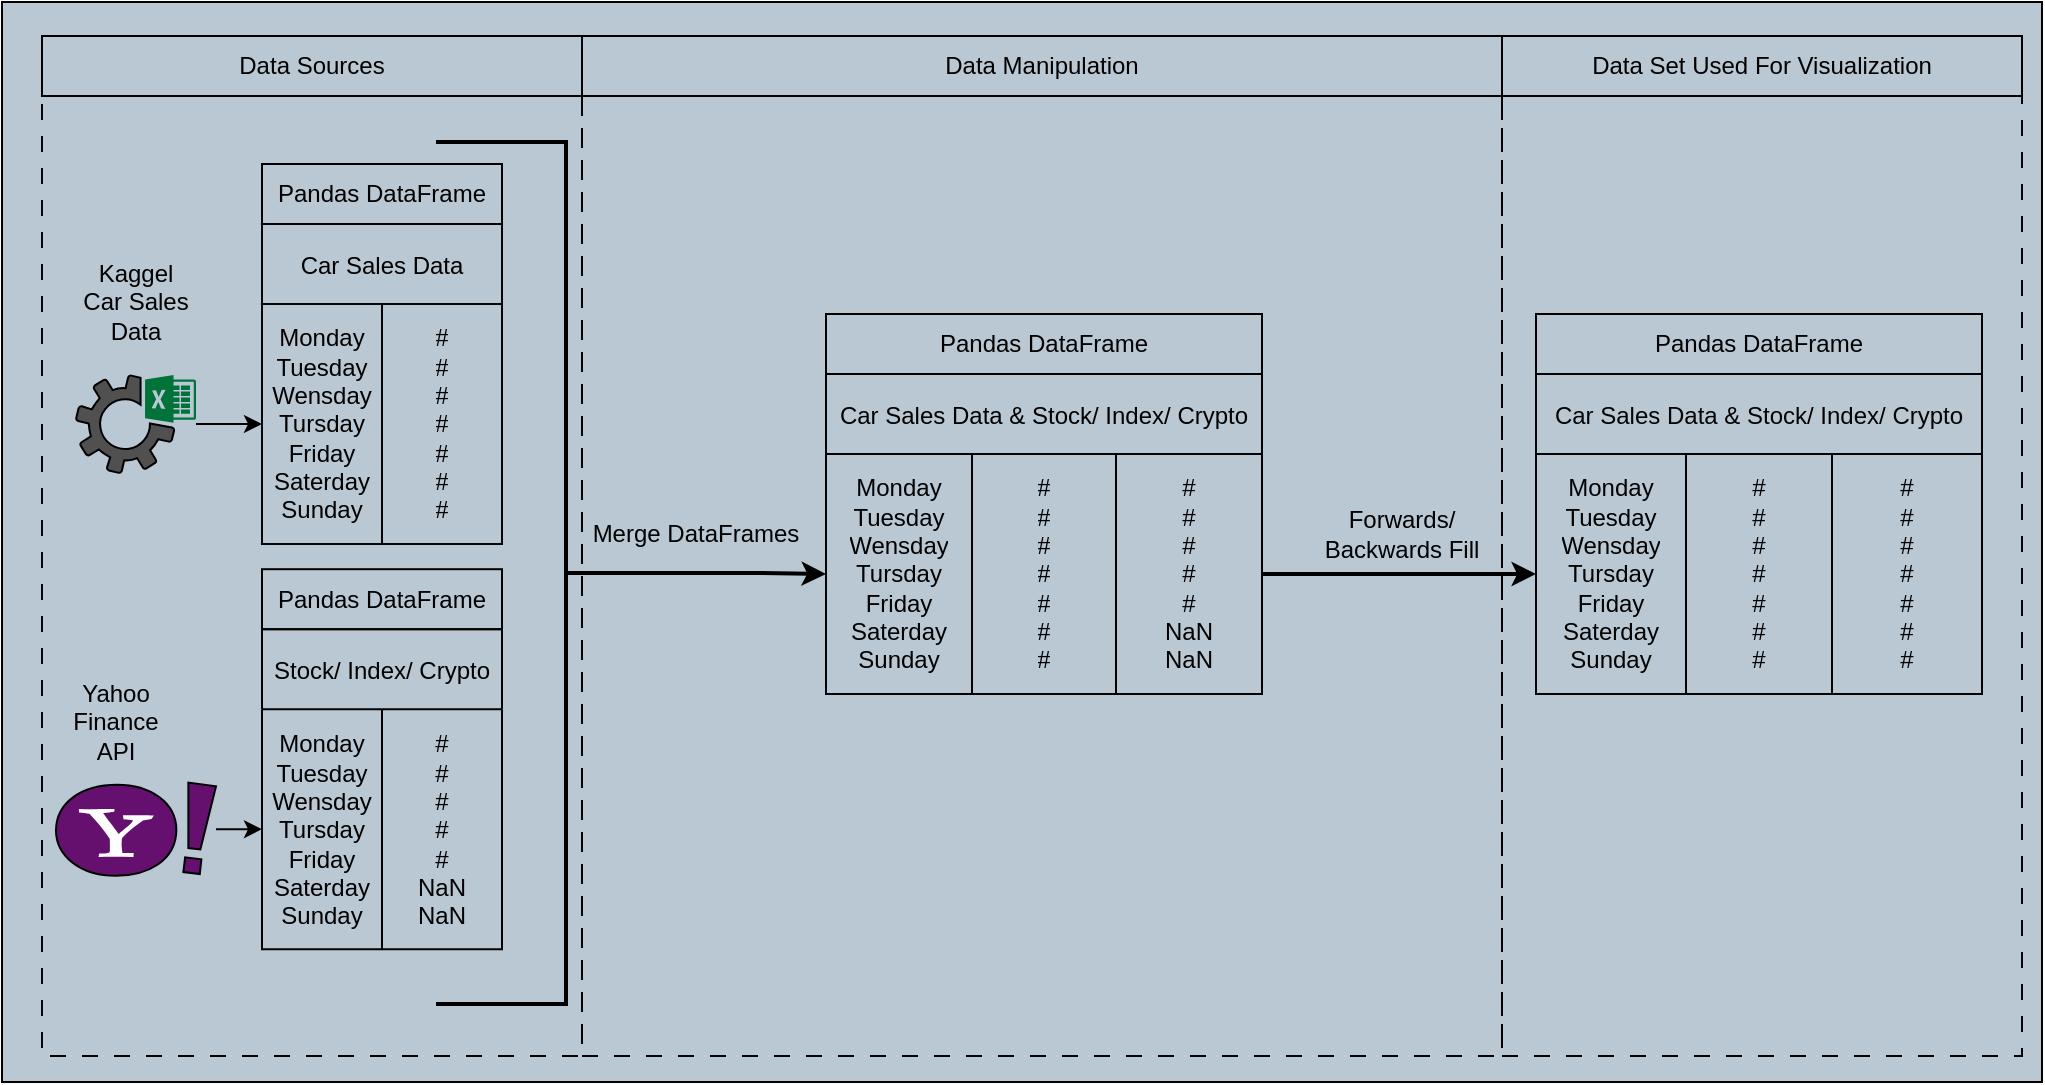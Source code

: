 <mxfile version="21.7.5" type="device" pages="2">
  <diagram id="Ht1M8jgEwFfnCIfOTk4-" name="Page-1">
    <mxGraphModel dx="281" dy="613" grid="1" gridSize="10" guides="1" tooltips="1" connect="1" arrows="1" fold="1" page="1" pageScale="1" pageWidth="1169" pageHeight="827" math="0" shadow="0">
      <root>
        <mxCell id="0" />
        <mxCell id="1" parent="0" />
        <mxCell id="LuKrPJt3-Svc0JRSH_Na-9" value="" style="rounded=0;whiteSpace=wrap;html=1;fillColor=#bac8d3;strokeColor=#000000;fontColor=#000000;" parent="1" vertex="1">
          <mxGeometry x="10" y="170" width="1020" height="540" as="geometry" />
        </mxCell>
        <mxCell id="LuKrPJt3-Svc0JRSH_Na-3" value="" style="rounded=0;whiteSpace=wrap;html=1;fillColor=none;dashed=1;dashPattern=8 8;fontColor=#000000;strokeColor=#000000;shadow=0;" parent="1" vertex="1">
          <mxGeometry x="30" y="217" width="270" height="480" as="geometry" />
        </mxCell>
        <mxCell id="LuKrPJt3-Svc0JRSH_Na-6" value="" style="rounded=0;whiteSpace=wrap;html=1;fillColor=none;dashed=1;dashPattern=8 8;fontColor=#000000;strokeColor=#000000;" parent="1" vertex="1">
          <mxGeometry x="760" y="217" width="260" height="480" as="geometry" />
        </mxCell>
        <mxCell id="LuKrPJt3-Svc0JRSH_Na-5" value="" style="rounded=0;whiteSpace=wrap;html=1;fillColor=none;dashed=1;dashPattern=8 8;fontColor=#000000;strokeColor=#000000;" parent="1" vertex="1">
          <mxGeometry x="300" y="217" width="460" height="480" as="geometry" />
        </mxCell>
        <mxCell id="7HLibCClv18u5HIUKzJE-18" value="Car Sales Data" style="shape=table;startSize=40;container=1;collapsible=0;childLayout=tableLayout;fillColor=#bac8d3;strokeColor=#020405;fontColor=#000000;" parent="1" vertex="1">
          <mxGeometry x="140" y="281" width="120" height="160" as="geometry" />
        </mxCell>
        <mxCell id="7HLibCClv18u5HIUKzJE-22" value="" style="shape=tableRow;horizontal=0;startSize=0;swimlaneHead=0;swimlaneBody=0;strokeColor=#000000;top=0;left=0;bottom=0;right=0;collapsible=0;dropTarget=0;fillColor=none;points=[[0,0.5],[1,0.5]];portConstraint=eastwest;fontColor=#000000;" parent="7HLibCClv18u5HIUKzJE-18" vertex="1">
          <mxGeometry y="40" width="120" height="120" as="geometry" />
        </mxCell>
        <mxCell id="7HLibCClv18u5HIUKzJE-23" value="Monday&lt;br style=&quot;text-align: left;&quot;&gt;&lt;span style=&quot;text-align: left;&quot;&gt;Tuesday&lt;/span&gt;&lt;br style=&quot;text-align: left;&quot;&gt;&lt;span style=&quot;text-align: left;&quot;&gt;Wensday&lt;/span&gt;&lt;br style=&quot;text-align: left;&quot;&gt;&lt;span style=&quot;text-align: left;&quot;&gt;Tursday&lt;/span&gt;&lt;br style=&quot;text-align: left;&quot;&gt;&lt;span style=&quot;text-align: left;&quot;&gt;Friday&lt;/span&gt;&lt;br style=&quot;text-align: left;&quot;&gt;&lt;span style=&quot;text-align: left;&quot;&gt;Saterday&lt;/span&gt;&lt;br style=&quot;text-align: left;&quot;&gt;&lt;span style=&quot;text-align: left;&quot;&gt;Sunday&lt;/span&gt;" style="shape=partialRectangle;html=1;whiteSpace=wrap;connectable=0;strokeColor=#000000;overflow=hidden;fillColor=none;top=0;left=0;bottom=0;right=0;pointerEvents=1;fontColor=#000000;" parent="7HLibCClv18u5HIUKzJE-22" vertex="1">
          <mxGeometry width="60" height="120" as="geometry">
            <mxRectangle width="60" height="120" as="alternateBounds" />
          </mxGeometry>
        </mxCell>
        <mxCell id="7HLibCClv18u5HIUKzJE-24" value="#&lt;br&gt;#&lt;br&gt;#&lt;br&gt;#&lt;br&gt;#&lt;br&gt;#&lt;br&gt;#" style="shape=partialRectangle;html=1;whiteSpace=wrap;connectable=0;strokeColor=#000000;overflow=hidden;fillColor=none;top=0;left=0;bottom=0;right=0;pointerEvents=1;fontColor=#000000;" parent="7HLibCClv18u5HIUKzJE-22" vertex="1">
          <mxGeometry x="60" width="60" height="120" as="geometry">
            <mxRectangle width="60" height="120" as="alternateBounds" />
          </mxGeometry>
        </mxCell>
        <mxCell id="7HLibCClv18u5HIUKzJE-30" style="edgeStyle=orthogonalEdgeStyle;rounded=0;orthogonalLoop=1;jettySize=auto;html=1;entryX=0;entryY=0.5;entryDx=0;entryDy=0;fontColor=#000000;strokeColor=#000000;" parent="1" source="7HLibCClv18u5HIUKzJE-25" target="7HLibCClv18u5HIUKzJE-22" edge="1">
          <mxGeometry relative="1" as="geometry" />
        </mxCell>
        <mxCell id="7HLibCClv18u5HIUKzJE-25" value="" style="sketch=0;pointerEvents=1;shadow=0;dashed=0;html=1;strokeColor=#000000;fillColor=#505050;labelPosition=center;verticalLabelPosition=bottom;verticalAlign=top;outlineConnect=0;align=center;shape=mxgraph.office.services.excel_services;fontColor=#000000;" parent="1" vertex="1">
          <mxGeometry x="47" y="356.5" width="60" height="49" as="geometry" />
        </mxCell>
        <mxCell id="7HLibCClv18u5HIUKzJE-35" style="edgeStyle=orthogonalEdgeStyle;rounded=0;orthogonalLoop=1;jettySize=auto;html=1;entryX=0;entryY=0.5;entryDx=0;entryDy=0;fontColor=#000000;strokeColor=#000000;" parent="1" source="7HLibCClv18u5HIUKzJE-26" target="7HLibCClv18u5HIUKzJE-32" edge="1">
          <mxGeometry relative="1" as="geometry" />
        </mxCell>
        <mxCell id="7HLibCClv18u5HIUKzJE-26" value="" style="dashed=0;outlineConnect=0;html=1;align=center;labelPosition=center;verticalLabelPosition=bottom;verticalAlign=top;shape=mxgraph.weblogos.yahoo_2;fillColor=#65106E;strokeColor=#000000;fontColor=#000000;" parent="1" vertex="1">
          <mxGeometry x="37" y="560.3" width="80" height="46.6" as="geometry" />
        </mxCell>
        <mxCell id="7HLibCClv18u5HIUKzJE-31" value="Stock/ Index/ Crypto" style="shape=table;startSize=40;container=1;collapsible=0;childLayout=tableLayout;strokeColor=#000000;fillColor=#bac8d3;fontColor=#000000;" parent="1" vertex="1">
          <mxGeometry x="140" y="483.6" width="120" height="160" as="geometry" />
        </mxCell>
        <mxCell id="7HLibCClv18u5HIUKzJE-32" value="" style="shape=tableRow;horizontal=0;startSize=0;swimlaneHead=0;swimlaneBody=0;strokeColor=#000000;top=0;left=0;bottom=0;right=0;collapsible=0;dropTarget=0;fillColor=none;points=[[0,0.5],[1,0.5]];portConstraint=eastwest;fontColor=#000000;" parent="7HLibCClv18u5HIUKzJE-31" vertex="1">
          <mxGeometry y="40" width="120" height="120" as="geometry" />
        </mxCell>
        <mxCell id="7HLibCClv18u5HIUKzJE-33" value="Monday&lt;br style=&quot;text-align: left;&quot;&gt;&lt;span style=&quot;text-align: left;&quot;&gt;Tuesday&lt;/span&gt;&lt;br style=&quot;text-align: left;&quot;&gt;&lt;span style=&quot;text-align: left;&quot;&gt;Wensday&lt;/span&gt;&lt;br style=&quot;text-align: left;&quot;&gt;&lt;span style=&quot;text-align: left;&quot;&gt;Tursday&lt;/span&gt;&lt;br style=&quot;text-align: left;&quot;&gt;&lt;span style=&quot;text-align: left;&quot;&gt;Friday&lt;/span&gt;&lt;br style=&quot;text-align: left;&quot;&gt;&lt;span style=&quot;text-align: left;&quot;&gt;Saterday&lt;/span&gt;&lt;br style=&quot;text-align: left;&quot;&gt;&lt;span style=&quot;text-align: left;&quot;&gt;Sunday&lt;/span&gt;" style="shape=partialRectangle;html=1;whiteSpace=wrap;connectable=0;strokeColor=#000000;overflow=hidden;fillColor=none;top=0;left=0;bottom=0;right=0;pointerEvents=1;fontColor=#000000;" parent="7HLibCClv18u5HIUKzJE-32" vertex="1">
          <mxGeometry width="60" height="120" as="geometry">
            <mxRectangle width="60" height="120" as="alternateBounds" />
          </mxGeometry>
        </mxCell>
        <mxCell id="7HLibCClv18u5HIUKzJE-34" value="#&lt;br&gt;#&lt;br&gt;#&lt;br&gt;#&lt;br&gt;#&lt;br&gt;&lt;pre style=&quot;margin-top: 0px; margin-bottom: 0px; padding: var(--su12); border: 0px; font-variant-numeric: inherit; font-variant-east-asian: inherit; font-variant-alternates: inherit; font-stretch: inherit; line-height: var(--lh-md); font-family: var(--ff-mono); font-optical-sizing: inherit; font-kerning: inherit; font-feature-settings: inherit; font-variation-settings: inherit; font-size: var(--fs-body1); vertical-align: baseline; box-sizing: inherit; width: auto; max-height: 600px; overflow: auto; background-color: var(--highlight-bg); border-radius: var(--br-md); --_cb-line-numbers-bg: var(--black-050); overflow-wrap: normal; text-align: left;&quot; class=&quot;lang-py s-code-block&quot;&gt;&lt;code style=&quot;margin: 0px; padding: 0px; border: 0px; font-style: inherit; font-variant: inherit; font-weight: inherit; font-stretch: inherit; line-height: inherit; font-family: inherit; font-optical-sizing: inherit; font-kerning: inherit; font-feature-settings: inherit; font-variation-settings: inherit; font-size: var(--_pr-code-fs); vertical-align: baseline; box-sizing: inherit; background-color: transparent;&quot; class=&quot;hljs language-python&quot;&gt;NaN&lt;/code&gt;&lt;/pre&gt;&lt;pre style=&quot;margin-top: 0px; margin-bottom: 0px; padding: var(--su12); border: 0px; font-variant-numeric: inherit; font-variant-east-asian: inherit; font-variant-alternates: inherit; font-stretch: inherit; line-height: var(--lh-md); font-family: var(--ff-mono); font-optical-sizing: inherit; font-kerning: inherit; font-feature-settings: inherit; font-variation-settings: inherit; font-size: var(--fs-body1); vertical-align: baseline; box-sizing: inherit; width: auto; max-height: 600px; overflow: auto; background-color: var(--highlight-bg); border-radius: var(--br-md); --_cb-line-numbers-bg: var(--black-050); overflow-wrap: normal; text-align: left;&quot; class=&quot;lang-py s-code-block&quot;&gt;&lt;code style=&quot;margin: 0px; padding: 0px; border: 0px; font-style: inherit; font-variant: inherit; font-weight: inherit; font-stretch: inherit; line-height: inherit; font-family: inherit; font-optical-sizing: inherit; font-kerning: inherit; font-feature-settings: inherit; font-variation-settings: inherit; font-size: var(--_pr-code-fs); vertical-align: baseline; box-sizing: inherit; background-color: transparent;&quot; class=&quot;hljs language-python&quot;&gt;NaN&lt;/code&gt;&lt;/pre&gt;" style="shape=partialRectangle;html=1;whiteSpace=wrap;connectable=0;strokeColor=#000000;overflow=hidden;fillColor=none;top=0;left=0;bottom=0;right=0;pointerEvents=1;fontColor=#000000;" parent="7HLibCClv18u5HIUKzJE-32" vertex="1">
          <mxGeometry x="60" width="60" height="120" as="geometry">
            <mxRectangle width="60" height="120" as="alternateBounds" />
          </mxGeometry>
        </mxCell>
        <mxCell id="7HLibCClv18u5HIUKzJE-41" value="Pandas DataFrame" style="text;strokeColor=#000000;align=center;fillColor=none;html=1;verticalAlign=middle;whiteSpace=wrap;rounded=0;fontColor=#000000;" parent="1" vertex="1">
          <mxGeometry x="140" y="251" width="120" height="30" as="geometry" />
        </mxCell>
        <mxCell id="7HLibCClv18u5HIUKzJE-42" value="Pandas DataFrame" style="text;strokeColor=#000000;align=center;fillColor=none;html=1;verticalAlign=middle;whiteSpace=wrap;rounded=0;fontColor=#000000;" parent="1" vertex="1">
          <mxGeometry x="140" y="453.6" width="120" height="30" as="geometry" />
        </mxCell>
        <mxCell id="7HLibCClv18u5HIUKzJE-43" style="edgeStyle=orthogonalEdgeStyle;rounded=0;orthogonalLoop=1;jettySize=auto;html=1;exitX=0;exitY=0.5;exitDx=0;exitDy=0;exitPerimeter=0;entryX=0;entryY=0.5;entryDx=0;entryDy=0;strokeWidth=2;fontColor=#000000;strokeColor=#000000;" parent="1" source="7HLibCClv18u5HIUKzJE-50" target="7HLibCClv18u5HIUKzJE-45" edge="1">
          <mxGeometry relative="1" as="geometry">
            <mxPoint x="320" y="584" as="sourcePoint" />
            <mxPoint x="350" y="690" as="targetPoint" />
          </mxGeometry>
        </mxCell>
        <mxCell id="7HLibCClv18u5HIUKzJE-44" value="Car Sales Data &amp; Stock/ Index/ Crypto" style="shape=table;startSize=40;container=1;collapsible=0;childLayout=tableLayout;strokeColor=#010203;fillColor=#bac8d3;fontColor=#000000;" parent="1" vertex="1">
          <mxGeometry x="422" y="356" width="218" height="160" as="geometry" />
        </mxCell>
        <mxCell id="7HLibCClv18u5HIUKzJE-45" value="" style="shape=tableRow;horizontal=0;startSize=0;swimlaneHead=0;swimlaneBody=0;strokeColor=#000000;top=0;left=0;bottom=0;right=0;collapsible=0;dropTarget=0;fillColor=none;points=[[0,0.5],[1,0.5]];portConstraint=eastwest;fontColor=#000000;" parent="7HLibCClv18u5HIUKzJE-44" vertex="1">
          <mxGeometry y="40" width="218" height="120" as="geometry" />
        </mxCell>
        <mxCell id="7HLibCClv18u5HIUKzJE-46" value="Monday&lt;br style=&quot;text-align: left;&quot;&gt;&lt;span style=&quot;text-align: left;&quot;&gt;Tuesday&lt;/span&gt;&lt;br style=&quot;text-align: left;&quot;&gt;&lt;span style=&quot;text-align: left;&quot;&gt;Wensday&lt;/span&gt;&lt;br style=&quot;text-align: left;&quot;&gt;&lt;span style=&quot;text-align: left;&quot;&gt;Tursday&lt;/span&gt;&lt;br style=&quot;text-align: left;&quot;&gt;&lt;span style=&quot;text-align: left;&quot;&gt;Friday&lt;/span&gt;&lt;br style=&quot;text-align: left;&quot;&gt;&lt;span style=&quot;text-align: left;&quot;&gt;Saterday&lt;/span&gt;&lt;br style=&quot;text-align: left;&quot;&gt;&lt;span style=&quot;text-align: left;&quot;&gt;Sunday&lt;/span&gt;" style="shape=partialRectangle;html=1;whiteSpace=wrap;connectable=0;strokeColor=#000000;overflow=hidden;fillColor=none;top=0;left=0;bottom=0;right=0;pointerEvents=1;fontColor=#000000;" parent="7HLibCClv18u5HIUKzJE-45" vertex="1">
          <mxGeometry width="73" height="120" as="geometry">
            <mxRectangle width="73" height="120" as="alternateBounds" />
          </mxGeometry>
        </mxCell>
        <mxCell id="7HLibCClv18u5HIUKzJE-47" value="#&lt;br&gt;#&lt;br&gt;#&lt;br&gt;#&lt;br&gt;&lt;div style=&quot;text-align: left;&quot;&gt;&lt;span style=&quot;background-color: initial;&quot;&gt;#&lt;/span&gt;&lt;/div&gt;&lt;div style=&quot;text-align: left;&quot;&gt;#&lt;/div&gt;&lt;div style=&quot;text-align: left;&quot;&gt;#&lt;/div&gt;" style="shape=partialRectangle;html=1;whiteSpace=wrap;connectable=0;strokeColor=#000000;overflow=hidden;fillColor=none;top=0;left=0;bottom=0;right=0;pointerEvents=1;fontColor=#000000;" parent="7HLibCClv18u5HIUKzJE-45" vertex="1">
          <mxGeometry x="73" width="72" height="120" as="geometry">
            <mxRectangle width="72" height="120" as="alternateBounds" />
          </mxGeometry>
        </mxCell>
        <mxCell id="7HLibCClv18u5HIUKzJE-51" value="#&lt;br&gt;#&lt;br&gt;#&lt;br&gt;#&lt;br&gt;#&lt;br&gt;&lt;pre style=&quot;border: 0px; font-size: var(--fs-body1); background-color: var(--highlight-bg); margin-top: 0px; margin-bottom: 0px; padding: var(--su12); font-variant-numeric: inherit; font-variant-east-asian: inherit; font-variant-alternates: inherit; font-stretch: inherit; line-height: var(--lh-md); font-family: var(--ff-mono); font-optical-sizing: inherit; font-kerning: inherit; font-feature-settings: inherit; font-variation-settings: inherit; vertical-align: baseline; box-sizing: inherit; width: auto; max-height: 600px; overflow: auto; border-radius: var(--br-md); --_cb-line-numbers-bg: var(--black-050); overflow-wrap: normal; text-align: left;&quot; class=&quot;lang-py s-code-block&quot;&gt;&lt;code style=&quot;border: 0px; margin: 0px; padding: 0px; font-style: inherit; font-variant: inherit; font-weight: inherit; font-stretch: inherit; line-height: inherit; font-family: inherit; font-optical-sizing: inherit; font-kerning: inherit; font-feature-settings: inherit; font-variation-settings: inherit; font-size: var(--_pr-code-fs); vertical-align: baseline; box-sizing: inherit; background-color: transparent;&quot; class=&quot;hljs language-python&quot;&gt;NaN&lt;/code&gt;&lt;/pre&gt;&lt;pre style=&quot;border: 0px; font-size: var(--fs-body1); background-color: var(--highlight-bg); margin-top: 0px; margin-bottom: 0px; padding: var(--su12); font-variant-numeric: inherit; font-variant-east-asian: inherit; font-variant-alternates: inherit; font-stretch: inherit; line-height: var(--lh-md); font-family: var(--ff-mono); font-optical-sizing: inherit; font-kerning: inherit; font-feature-settings: inherit; font-variation-settings: inherit; vertical-align: baseline; box-sizing: inherit; width: auto; max-height: 600px; overflow: auto; border-radius: var(--br-md); --_cb-line-numbers-bg: var(--black-050); overflow-wrap: normal; text-align: left;&quot; class=&quot;lang-py s-code-block&quot;&gt;&lt;code style=&quot;border: 0px; margin: 0px; padding: 0px; font-style: inherit; font-variant: inherit; font-weight: inherit; font-stretch: inherit; line-height: inherit; font-family: inherit; font-optical-sizing: inherit; font-kerning: inherit; font-feature-settings: inherit; font-variation-settings: inherit; font-size: var(--_pr-code-fs); vertical-align: baseline; box-sizing: inherit; background-color: transparent;&quot; class=&quot;hljs language-python&quot;&gt;NaN&lt;/code&gt;&lt;/pre&gt;" style="shape=partialRectangle;html=1;whiteSpace=wrap;connectable=0;strokeColor=#000000;overflow=hidden;fillColor=none;top=0;left=0;bottom=0;right=0;pointerEvents=1;fontColor=#000000;" parent="7HLibCClv18u5HIUKzJE-45" vertex="1">
          <mxGeometry x="145" width="73" height="120" as="geometry">
            <mxRectangle width="73" height="120" as="alternateBounds" />
          </mxGeometry>
        </mxCell>
        <mxCell id="7HLibCClv18u5HIUKzJE-48" value="Pandas DataFrame" style="text;strokeColor=#000000;align=center;fillColor=none;html=1;verticalAlign=middle;whiteSpace=wrap;rounded=0;fontColor=#000000;" parent="1" vertex="1">
          <mxGeometry x="422" y="326" width="218" height="30" as="geometry" />
        </mxCell>
        <mxCell id="7HLibCClv18u5HIUKzJE-49" value="Merge DataFrames" style="text;strokeColor=none;align=center;fillColor=none;html=1;verticalAlign=middle;whiteSpace=wrap;rounded=0;fontColor=#000000;" parent="1" vertex="1">
          <mxGeometry x="297" y="421" width="120" height="30" as="geometry" />
        </mxCell>
        <mxCell id="7HLibCClv18u5HIUKzJE-50" value="" style="strokeWidth=2;html=1;shape=mxgraph.flowchart.annotation_2;align=left;labelPosition=right;pointerEvents=1;direction=west;fontColor=#000000;strokeColor=#000000;" parent="1" vertex="1">
          <mxGeometry x="227" y="240" width="130" height="431" as="geometry" />
        </mxCell>
        <mxCell id="7HLibCClv18u5HIUKzJE-53" value="Yahoo&lt;br&gt;Finance&lt;br&gt;API" style="text;strokeColor=none;align=center;fillColor=none;html=1;verticalAlign=middle;whiteSpace=wrap;rounded=0;fontColor=#000000;" parent="1" vertex="1">
          <mxGeometry x="37" y="500.3" width="60" height="60" as="geometry" />
        </mxCell>
        <mxCell id="7HLibCClv18u5HIUKzJE-54" value="Kaggel&lt;br&gt;Car Sales Data" style="text;strokeColor=none;align=center;fillColor=none;html=1;verticalAlign=middle;whiteSpace=wrap;rounded=0;fontColor=#000000;" parent="1" vertex="1">
          <mxGeometry x="47" y="290" width="60" height="60" as="geometry" />
        </mxCell>
        <mxCell id="7HLibCClv18u5HIUKzJE-65" value="Pandas DataFrame" style="text;strokeColor=#000000;align=center;fillColor=none;html=1;verticalAlign=middle;whiteSpace=wrap;rounded=0;fontColor=#000000;" parent="1" vertex="1">
          <mxGeometry x="777" y="326" width="223" height="30" as="geometry" />
        </mxCell>
        <mxCell id="7HLibCClv18u5HIUKzJE-66" value="Forwards/&lt;br&gt;Backwards Fill" style="text;strokeColor=none;align=center;fillColor=none;html=1;verticalAlign=middle;whiteSpace=wrap;rounded=0;fontColor=#000000;" parent="1" vertex="1">
          <mxGeometry x="650" y="421" width="120" height="30" as="geometry" />
        </mxCell>
        <mxCell id="7HLibCClv18u5HIUKzJE-67" style="edgeStyle=orthogonalEdgeStyle;rounded=0;orthogonalLoop=1;jettySize=auto;html=1;exitX=1;exitY=0.5;exitDx=0;exitDy=0;entryX=0;entryY=0.5;entryDx=0;entryDy=0;strokeWidth=2;fontColor=#000000;strokeColor=#000000;" parent="1" source="7HLibCClv18u5HIUKzJE-45" target="7HLibCClv18u5HIUKzJE-69" edge="1">
          <mxGeometry relative="1" as="geometry">
            <mxPoint x="650" y="466" as="sourcePoint" />
            <mxPoint x="736" y="456" as="targetPoint" />
          </mxGeometry>
        </mxCell>
        <mxCell id="7HLibCClv18u5HIUKzJE-68" value="Car Sales Data &amp; Stock/ Index/ Crypto" style="shape=table;startSize=40;container=1;collapsible=0;childLayout=tableLayout;strokeColor=#010203;fillColor=#bac8d3;fontColor=#030303;" parent="1" vertex="1">
          <mxGeometry x="777" y="356" width="223" height="160" as="geometry" />
        </mxCell>
        <mxCell id="7HLibCClv18u5HIUKzJE-69" value="" style="shape=tableRow;horizontal=0;startSize=0;swimlaneHead=0;swimlaneBody=0;strokeColor=#000000;top=0;left=0;bottom=0;right=0;collapsible=0;dropTarget=0;fillColor=none;points=[[0,0.5],[1,0.5]];portConstraint=eastwest;fontColor=#000000;" parent="7HLibCClv18u5HIUKzJE-68" vertex="1">
          <mxGeometry y="40" width="223" height="120" as="geometry" />
        </mxCell>
        <mxCell id="7HLibCClv18u5HIUKzJE-70" value="Monday&lt;br style=&quot;text-align: left;&quot;&gt;&lt;span style=&quot;text-align: left;&quot;&gt;Tuesday&lt;/span&gt;&lt;br style=&quot;text-align: left;&quot;&gt;&lt;span style=&quot;text-align: left;&quot;&gt;Wensday&lt;/span&gt;&lt;br style=&quot;text-align: left;&quot;&gt;&lt;span style=&quot;text-align: left;&quot;&gt;Tursday&lt;/span&gt;&lt;br style=&quot;text-align: left;&quot;&gt;&lt;span style=&quot;text-align: left;&quot;&gt;Friday&lt;/span&gt;&lt;br style=&quot;text-align: left;&quot;&gt;&lt;span style=&quot;text-align: left;&quot;&gt;Saterday&lt;/span&gt;&lt;br style=&quot;text-align: left;&quot;&gt;&lt;span style=&quot;text-align: left;&quot;&gt;Sunday&lt;/span&gt;" style="shape=partialRectangle;html=1;whiteSpace=wrap;connectable=0;strokeColor=#000000;overflow=hidden;fillColor=none;top=0;left=0;bottom=0;right=0;pointerEvents=1;fontColor=#000000;" parent="7HLibCClv18u5HIUKzJE-69" vertex="1">
          <mxGeometry width="75" height="120" as="geometry">
            <mxRectangle width="75" height="120" as="alternateBounds" />
          </mxGeometry>
        </mxCell>
        <mxCell id="7HLibCClv18u5HIUKzJE-71" value="#&lt;br&gt;#&lt;br&gt;#&lt;br&gt;#&lt;br&gt;&lt;div style=&quot;text-align: left;&quot;&gt;&lt;span style=&quot;background-color: initial;&quot;&gt;#&lt;/span&gt;&lt;/div&gt;&lt;div style=&quot;text-align: left;&quot;&gt;#&lt;/div&gt;&lt;div style=&quot;text-align: left;&quot;&gt;#&lt;/div&gt;" style="shape=partialRectangle;html=1;whiteSpace=wrap;connectable=0;strokeColor=#000000;overflow=hidden;fillColor=none;top=0;left=0;bottom=0;right=0;pointerEvents=1;fontColor=#000000;" parent="7HLibCClv18u5HIUKzJE-69" vertex="1">
          <mxGeometry x="75" width="73" height="120" as="geometry">
            <mxRectangle width="73" height="120" as="alternateBounds" />
          </mxGeometry>
        </mxCell>
        <mxCell id="7HLibCClv18u5HIUKzJE-72" value="#&lt;br&gt;#&lt;br&gt;#&lt;br&gt;#&lt;br&gt;&lt;div style=&quot;text-align: left;&quot;&gt;#&lt;/div&gt;&lt;div style=&quot;text-align: left;&quot;&gt;#&lt;/div&gt;&lt;div style=&quot;text-align: left;&quot;&gt;#&lt;/div&gt;" style="shape=partialRectangle;html=1;whiteSpace=wrap;connectable=0;strokeColor=#000000;overflow=hidden;fillColor=none;top=0;left=0;bottom=0;right=0;pointerEvents=1;fontColor=#000000;" parent="7HLibCClv18u5HIUKzJE-69" vertex="1">
          <mxGeometry x="148" width="75" height="120" as="geometry">
            <mxRectangle width="75" height="120" as="alternateBounds" />
          </mxGeometry>
        </mxCell>
        <mxCell id="LuKrPJt3-Svc0JRSH_Na-4" value="Data Sources" style="text;strokeColor=#000000;align=center;fillColor=none;html=1;verticalAlign=middle;whiteSpace=wrap;rounded=0;fontColor=#000000;" parent="1" vertex="1">
          <mxGeometry x="30" y="187" width="270" height="30" as="geometry" />
        </mxCell>
        <mxCell id="LuKrPJt3-Svc0JRSH_Na-7" value="Data Manipulation" style="text;strokeColor=#000000;align=center;fillColor=none;html=1;verticalAlign=middle;whiteSpace=wrap;rounded=0;fontColor=#000000;" parent="1" vertex="1">
          <mxGeometry x="300" y="187" width="460" height="30" as="geometry" />
        </mxCell>
        <mxCell id="LuKrPJt3-Svc0JRSH_Na-8" value="Data Set Used For Visualization" style="text;strokeColor=#000000;align=center;fillColor=none;html=1;verticalAlign=middle;whiteSpace=wrap;rounded=0;fontColor=#000000;" parent="1" vertex="1">
          <mxGeometry x="760" y="187" width="260" height="30" as="geometry" />
        </mxCell>
      </root>
    </mxGraphModel>
  </diagram>
  <diagram id="37MIpAWBFcDefiRnW2gp" name="Page-2">
    <mxGraphModel dx="1050" dy="621" grid="1" gridSize="10" guides="1" tooltips="1" connect="1" arrows="1" fold="1" page="1" pageScale="1" pageWidth="850" pageHeight="1100" math="1" shadow="0">
      <root>
        <mxCell id="0" />
        <mxCell id="1" parent="0" />
        <mxCell id="XIIjgprZG2nBQdgXGl2f-9" value="List" style="swimlane;fontStyle=0;childLayout=stackLayout;horizontal=1;startSize=30;horizontalStack=0;resizeParent=1;resizeParentMax=0;resizeLast=0;collapsible=1;marginBottom=0;whiteSpace=wrap;html=1;" parent="1" vertex="1">
          <mxGeometry x="250" y="250" width="140" height="160" as="geometry" />
        </mxCell>
        <mxCell id="XIIjgprZG2nBQdgXGl2f-10" value="&lt;p style=&quot;font-size: 15px; line-height: 100%;&quot;&gt;&lt;/p&gt;&lt;ul&gt;&lt;li&gt;&lt;span style=&quot;background-color: rgb(32, 33, 36);&quot;&gt;Monday&lt;/span&gt;&lt;/li&gt;&lt;li&gt;&lt;span style=&quot;background-color: rgb(32, 33, 36);&quot;&gt;Tuesday&lt;/span&gt;&lt;/li&gt;&lt;li&gt;&lt;span style=&quot;background-color: rgb(32, 33, 36);&quot;&gt;Wednesday&lt;/span&gt;&lt;/li&gt;&lt;li&gt;&lt;span style=&quot;background-color: rgb(32, 33, 36);&quot;&gt;Thursday&lt;/span&gt;&lt;/li&gt;&lt;li&gt;&lt;span style=&quot;background-color: rgb(32, 33, 36);&quot;&gt;Friday&lt;/span&gt;&lt;/li&gt;&lt;li&gt;&lt;span style=&quot;background-color: rgb(32, 33, 36);&quot;&gt;Saturday&lt;/span&gt;&lt;/li&gt;&lt;li&gt;&lt;span style=&quot;background-color: rgb(32, 33, 36);&quot;&gt;Sunday&lt;/span&gt;&lt;/li&gt;&lt;/ul&gt;&lt;p&gt;&lt;/p&gt;" style="text;strokeColor=none;fillColor=none;align=left;verticalAlign=middle;spacingLeft=4;spacingRight=4;overflow=hidden;points=[[0,0.5],[1,0.5]];portConstraint=eastwest;rotatable=0;whiteSpace=wrap;html=1;" parent="XIIjgprZG2nBQdgXGl2f-9" vertex="1">
          <mxGeometry y="30" width="140" height="130" as="geometry" />
        </mxCell>
      </root>
    </mxGraphModel>
  </diagram>
</mxfile>
